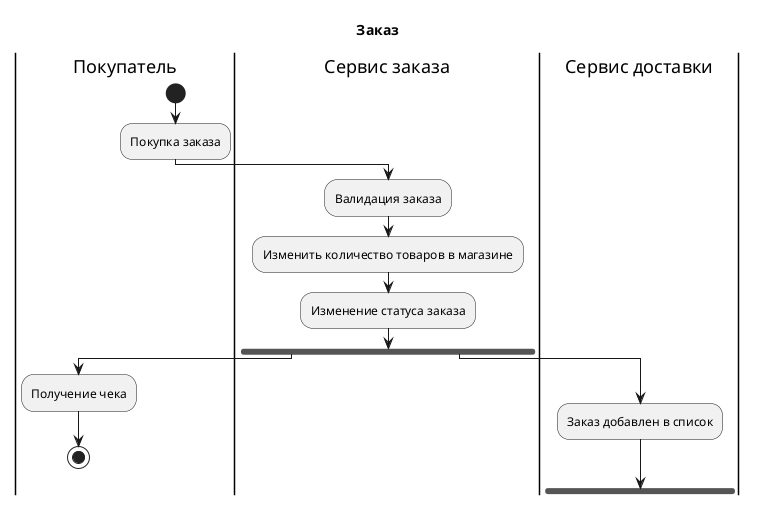 @startuml 

title Заказ

|Покупатель|
start

:Покупка заказа;

|Сервис заказа|
:Валидация заказа;
:Изменить количество товаров в магазине;
:Изменение статуса заказа;

fork 
|Покупатель|
:Получение чека;
stop

fork again 
|Сервис доставки|
:Заказ добавлен в список;

end fork


@enduml